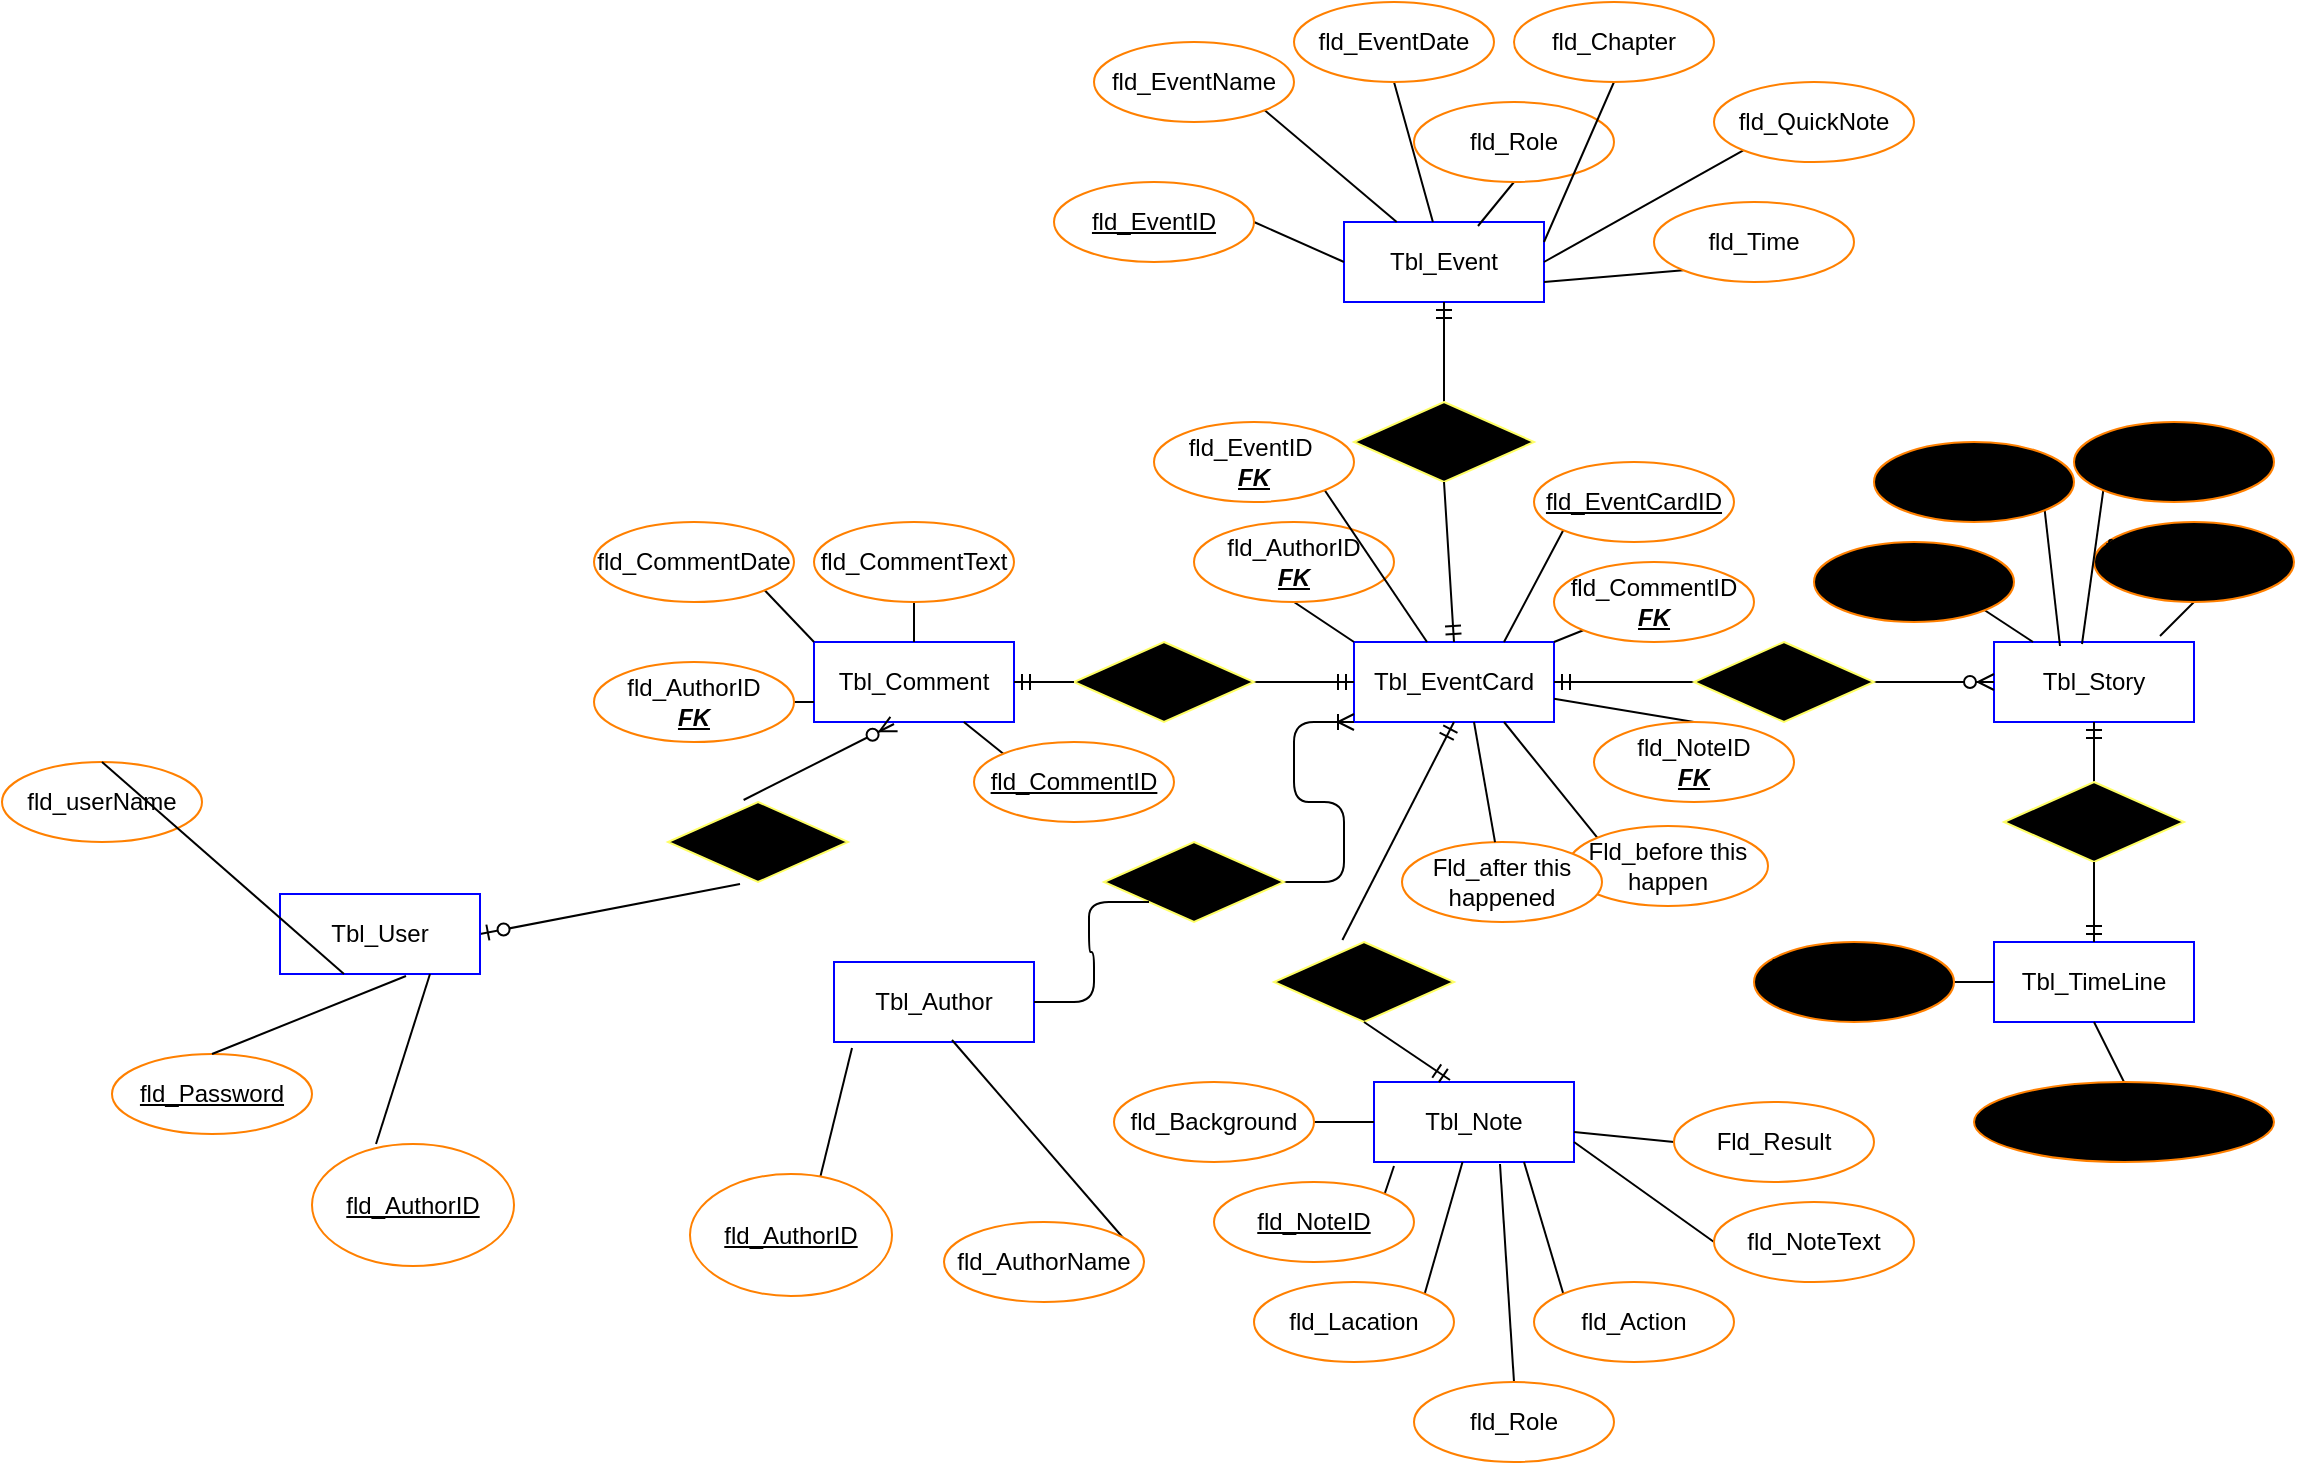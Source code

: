<mxfile version="14.6.6" type="embed"><diagram id="R2lEEEUBdFMjLlhIrx00" name="Page-1"><mxGraphModel dx="1930" dy="614" grid="0" gridSize="10" guides="1" tooltips="1" connect="1" arrows="1" fold="1" page="0" pageScale="1" pageWidth="850" pageHeight="1100" math="0" shadow="0" extFonts="Permanent Marker^https://fonts.googleapis.com/css?family=Permanent+Marker"><root><mxCell id="0"/><mxCell id="1" parent="0"/><mxCell id="tuVhFSCb5TEmY5IGxSXc-1" value="Tbl_Author" style="rounded=0;whiteSpace=wrap;html=1;strokeColor=#0000FF;" parent="1" vertex="1"><mxGeometry x="120" y="480" width="100" height="40" as="geometry"/></mxCell><mxCell id="tuVhFSCb5TEmY5IGxSXc-2" value="Tbl_Comment" style="rounded=0;whiteSpace=wrap;html=1;strokeColor=#0000FF;" parent="1" vertex="1"><mxGeometry x="110" y="320" width="100" height="40" as="geometry"/></mxCell><mxCell id="tuVhFSCb5TEmY5IGxSXc-3" value="Tbl_Event" style="rounded=0;whiteSpace=wrap;html=1;strokeColor=#0000FF;" parent="1" vertex="1"><mxGeometry x="375" y="110" width="100" height="40" as="geometry"/></mxCell><mxCell id="tuVhFSCb5TEmY5IGxSXc-4" value="Tbl_Note" style="rounded=0;whiteSpace=wrap;html=1;strokeColor=#0000FF;" parent="1" vertex="1"><mxGeometry x="390" y="540" width="100" height="40" as="geometry"/></mxCell><mxCell id="tuVhFSCb5TEmY5IGxSXc-5" value="Tbl_Story" style="rounded=0;whiteSpace=wrap;html=1;strokeColor=#0000FF;" parent="1" vertex="1"><mxGeometry x="700" y="320" width="100" height="40" as="geometry"/></mxCell><mxCell id="tuVhFSCb5TEmY5IGxSXc-6" value="Tbl_TimeLine" style="rounded=0;whiteSpace=wrap;html=1;strokeColor=#0000FF;" parent="1" vertex="1"><mxGeometry x="700" y="470" width="100" height="40" as="geometry"/></mxCell><mxCell id="tuVhFSCb5TEmY5IGxSXc-8" value="Tbl_EventCard" style="rounded=0;whiteSpace=wrap;html=1;strokeColor=#0000FF;" parent="1" vertex="1"><mxGeometry x="380" y="320" width="100" height="40" as="geometry"/></mxCell><mxCell id="Mugt63T2RusStyIzecl9-36" style="edgeStyle=none;rounded=0;orthogonalLoop=1;jettySize=auto;html=1;exitX=0.5;exitY=1;exitDx=0;exitDy=0;entryX=0;entryY=0;entryDx=0;entryDy=0;endArrow=none;endFill=0;" parent="1" source="Mugt63T2RusStyIzecl9-4" target="tuVhFSCb5TEmY5IGxSXc-8" edge="1"><mxGeometry relative="1" as="geometry"/></mxCell><mxCell id="Mugt63T2RusStyIzecl9-4" value="fld_AuthorID&lt;br&gt;&lt;b&gt;&lt;i&gt;&lt;u&gt;FK&lt;/u&gt;&lt;/i&gt;&lt;/b&gt;" style="ellipse;whiteSpace=wrap;html=1;align=center;strokeColor=#FF8000;" parent="1" vertex="1"><mxGeometry x="300" y="260" width="100" height="40" as="geometry"/></mxCell><mxCell id="Mugt63T2RusStyIzecl9-73" style="edgeStyle=none;rounded=0;orthogonalLoop=1;jettySize=auto;html=1;exitX=0.5;exitY=1;exitDx=0;exitDy=0;entryX=0.67;entryY=0.05;entryDx=0;entryDy=0;entryPerimeter=0;endArrow=none;endFill=0;" parent="1" source="Mugt63T2RusStyIzecl9-5" target="tuVhFSCb5TEmY5IGxSXc-3" edge="1"><mxGeometry relative="1" as="geometry"/></mxCell><mxCell id="Mugt63T2RusStyIzecl9-5" value="fld_Role" style="ellipse;whiteSpace=wrap;html=1;align=center;strokeColor=#FF8000;" parent="1" vertex="1"><mxGeometry x="410" y="50" width="100" height="40" as="geometry"/></mxCell><mxCell id="Mugt63T2RusStyIzecl9-76" style="edgeStyle=none;rounded=0;orthogonalLoop=1;jettySize=auto;html=1;exitX=0;exitY=1;exitDx=0;exitDy=0;entryX=1;entryY=0.75;entryDx=0;entryDy=0;endArrow=none;endFill=0;" parent="1" source="Mugt63T2RusStyIzecl9-6" target="tuVhFSCb5TEmY5IGxSXc-3" edge="1"><mxGeometry relative="1" as="geometry"/></mxCell><mxCell id="Mugt63T2RusStyIzecl9-6" value="fld_Time" style="ellipse;whiteSpace=wrap;html=1;align=center;strokeColor=#FF8000;" parent="1" vertex="1"><mxGeometry x="530" y="100" width="100" height="40" as="geometry"/></mxCell><mxCell id="Mugt63T2RusStyIzecl9-74" style="edgeStyle=none;rounded=0;orthogonalLoop=1;jettySize=auto;html=1;exitX=0.5;exitY=1;exitDx=0;exitDy=0;entryX=1;entryY=0.25;entryDx=0;entryDy=0;endArrow=none;endFill=0;" parent="1" source="Mugt63T2RusStyIzecl9-7" target="tuVhFSCb5TEmY5IGxSXc-3" edge="1"><mxGeometry relative="1" as="geometry"/></mxCell><mxCell id="Mugt63T2RusStyIzecl9-7" value="fld_Chapter" style="ellipse;whiteSpace=wrap;html=1;align=center;strokeColor=#FF8000;" parent="1" vertex="1"><mxGeometry x="460" width="100" height="40" as="geometry"/></mxCell><mxCell id="Mugt63T2RusStyIzecl9-72" style="edgeStyle=none;rounded=0;orthogonalLoop=1;jettySize=auto;html=1;exitX=0.5;exitY=1;exitDx=0;exitDy=0;endArrow=none;endFill=0;" parent="1" source="Mugt63T2RusStyIzecl9-8" target="tuVhFSCb5TEmY5IGxSXc-3" edge="1"><mxGeometry relative="1" as="geometry"/></mxCell><mxCell id="Mugt63T2RusStyIzecl9-8" value="fld_EventDate" style="ellipse;whiteSpace=wrap;html=1;align=center;strokeColor=#FF8000;" parent="1" vertex="1"><mxGeometry x="350" width="100" height="40" as="geometry"/></mxCell><mxCell id="Mugt63T2RusStyIzecl9-71" style="edgeStyle=none;rounded=0;orthogonalLoop=1;jettySize=auto;html=1;exitX=1;exitY=1;exitDx=0;exitDy=0;endArrow=none;endFill=0;" parent="1" source="Mugt63T2RusStyIzecl9-9" target="tuVhFSCb5TEmY5IGxSXc-3" edge="1"><mxGeometry relative="1" as="geometry"/></mxCell><mxCell id="Mugt63T2RusStyIzecl9-9" value="fld_EventName" style="ellipse;whiteSpace=wrap;html=1;align=center;strokeColor=#FF8000;" parent="1" vertex="1"><mxGeometry x="250" y="20" width="100" height="40" as="geometry"/></mxCell><mxCell id="Mugt63T2RusStyIzecl9-39" style="edgeStyle=none;rounded=0;orthogonalLoop=1;jettySize=auto;html=1;exitX=1;exitY=1;exitDx=0;exitDy=0;endArrow=none;endFill=0;" parent="1" source="Mugt63T2RusStyIzecl9-10" target="tuVhFSCb5TEmY5IGxSXc-8" edge="1"><mxGeometry relative="1" as="geometry"/></mxCell><mxCell id="Mugt63T2RusStyIzecl9-10" value="fld_EventID&amp;nbsp;&lt;br&gt;&lt;b&gt;&lt;i&gt;&lt;u&gt;FK&lt;/u&gt;&lt;/i&gt;&lt;/b&gt;" style="ellipse;whiteSpace=wrap;html=1;align=center;strokeColor=#FF8000;" parent="1" vertex="1"><mxGeometry x="280" y="210" width="100" height="40" as="geometry"/></mxCell><mxCell id="Mugt63T2RusStyIzecl9-70" style="edgeStyle=none;rounded=0;orthogonalLoop=1;jettySize=auto;html=1;exitX=1;exitY=0.5;exitDx=0;exitDy=0;entryX=0;entryY=0.5;entryDx=0;entryDy=0;endArrow=none;endFill=0;" parent="1" source="Mugt63T2RusStyIzecl9-11" target="tuVhFSCb5TEmY5IGxSXc-3" edge="1"><mxGeometry relative="1" as="geometry"/></mxCell><mxCell id="Mugt63T2RusStyIzecl9-11" value="&lt;u&gt;fld_EventID&lt;/u&gt;" style="ellipse;whiteSpace=wrap;html=1;align=center;strokeColor=#FF8000;" parent="1" vertex="1"><mxGeometry x="230" y="90" width="100" height="40" as="geometry"/></mxCell><mxCell id="Mugt63T2RusStyIzecl9-75" style="edgeStyle=none;rounded=0;orthogonalLoop=1;jettySize=auto;html=1;exitX=0;exitY=1;exitDx=0;exitDy=0;entryX=1;entryY=0.5;entryDx=0;entryDy=0;endArrow=none;endFill=0;" parent="1" source="Mugt63T2RusStyIzecl9-12" target="tuVhFSCb5TEmY5IGxSXc-3" edge="1"><mxGeometry relative="1" as="geometry"/></mxCell><mxCell id="Mugt63T2RusStyIzecl9-12" value="fld_QuickNote" style="ellipse;whiteSpace=wrap;html=1;align=center;strokeColor=#FF8000;" parent="1" vertex="1"><mxGeometry x="560" y="40" width="100" height="40" as="geometry"/></mxCell><mxCell id="Mugt63T2RusStyIzecl9-37" style="edgeStyle=none;rounded=0;orthogonalLoop=1;jettySize=auto;html=1;exitX=0;exitY=1;exitDx=0;exitDy=0;entryX=1;entryY=0;entryDx=0;entryDy=0;endArrow=none;endFill=0;" parent="1" source="Mugt63T2RusStyIzecl9-15" target="tuVhFSCb5TEmY5IGxSXc-8" edge="1"><mxGeometry relative="1" as="geometry"/></mxCell><mxCell id="Mugt63T2RusStyIzecl9-15" value="fld_CommentID &lt;u&gt;&lt;i&gt;&lt;b&gt;FK&lt;/b&gt;&lt;/i&gt;&lt;/u&gt;" style="ellipse;whiteSpace=wrap;html=1;align=center;strokeColor=#FF8000;" parent="1" vertex="1"><mxGeometry x="480" y="280" width="100" height="40" as="geometry"/></mxCell><mxCell id="Mugt63T2RusStyIzecl9-40" style="edgeStyle=none;rounded=0;orthogonalLoop=1;jettySize=auto;html=1;exitX=0.5;exitY=0;exitDx=0;exitDy=0;endArrow=none;endFill=0;" parent="1" source="Mugt63T2RusStyIzecl9-16" target="tuVhFSCb5TEmY5IGxSXc-8" edge="1"><mxGeometry relative="1" as="geometry"/></mxCell><mxCell id="Mugt63T2RusStyIzecl9-16" value="fld_NoteID&lt;br&gt;&lt;b&gt;&lt;i&gt;&lt;u&gt;FK&lt;/u&gt;&lt;/i&gt;&lt;/b&gt;" style="ellipse;whiteSpace=wrap;html=1;align=center;strokeColor=#FF8000;" parent="1" vertex="1"><mxGeometry x="500" y="360" width="100" height="40" as="geometry"/></mxCell><mxCell id="Mugt63T2RusStyIzecl9-20" value="" style="fontSize=12;html=1;endArrow=ERmandOne;startArrow=none;exitX=0.5;exitY=0;exitDx=0;exitDy=0;entryX=0.5;entryY=1;entryDx=0;entryDy=0;" parent="1" source="Mugt63T2RusStyIzecl9-97" target="tuVhFSCb5TEmY5IGxSXc-3" edge="1"><mxGeometry width="100" height="100" relative="1" as="geometry"><mxPoint x="275" y="230" as="sourcePoint"/><mxPoint x="375" y="130" as="targetPoint"/></mxGeometry></mxCell><mxCell id="Mugt63T2RusStyIzecl9-41" style="edgeStyle=none;rounded=0;orthogonalLoop=1;jettySize=auto;html=1;exitX=1;exitY=1;exitDx=0;exitDy=0;entryX=0;entryY=0;entryDx=0;entryDy=0;endArrow=none;endFill=0;" parent="1" source="Mugt63T2RusStyIzecl9-21" target="tuVhFSCb5TEmY5IGxSXc-2" edge="1"><mxGeometry relative="1" as="geometry"/></mxCell><mxCell id="Mugt63T2RusStyIzecl9-21" value="fld_CommentDate" style="ellipse;whiteSpace=wrap;html=1;align=center;strokeColor=#FF8000;" parent="1" vertex="1"><mxGeometry y="260" width="100" height="40" as="geometry"/></mxCell><mxCell id="Mugt63T2RusStyIzecl9-42" style="edgeStyle=none;rounded=0;orthogonalLoop=1;jettySize=auto;html=1;exitX=0.5;exitY=1;exitDx=0;exitDy=0;entryX=0.5;entryY=0;entryDx=0;entryDy=0;endArrow=none;endFill=0;" parent="1" source="Mugt63T2RusStyIzecl9-22" target="tuVhFSCb5TEmY5IGxSXc-2" edge="1"><mxGeometry relative="1" as="geometry"/></mxCell><mxCell id="Mugt63T2RusStyIzecl9-22" value="fld_CommentText" style="ellipse;whiteSpace=wrap;html=1;align=center;strokeColor=#FF8000;" parent="1" vertex="1"><mxGeometry x="110" y="260" width="100" height="40" as="geometry"/></mxCell><mxCell id="Mugt63T2RusStyIzecl9-43" style="edgeStyle=none;rounded=0;orthogonalLoop=1;jettySize=auto;html=1;exitX=1;exitY=0.5;exitDx=0;exitDy=0;entryX=0;entryY=0.75;entryDx=0;entryDy=0;endArrow=none;endFill=0;" parent="1" source="Mugt63T2RusStyIzecl9-23" target="tuVhFSCb5TEmY5IGxSXc-2" edge="1"><mxGeometry relative="1" as="geometry"/></mxCell><mxCell id="Mugt63T2RusStyIzecl9-23" value="fld_AuthorID&lt;br&gt;&lt;b&gt;&lt;i&gt;&lt;u&gt;FK&lt;/u&gt;&lt;/i&gt;&lt;/b&gt;" style="ellipse;whiteSpace=wrap;html=1;align=center;strokeColor=#FF8000;" parent="1" vertex="1"><mxGeometry y="330" width="100" height="40" as="geometry"/></mxCell><mxCell id="Mugt63T2RusStyIzecl9-52" style="edgeStyle=none;rounded=0;orthogonalLoop=1;jettySize=auto;html=1;exitX=0;exitY=0.5;exitDx=0;exitDy=0;entryX=1;entryY=0.75;entryDx=0;entryDy=0;endArrow=none;endFill=0;" parent="1" source="Mugt63T2RusStyIzecl9-24" target="tuVhFSCb5TEmY5IGxSXc-4" edge="1"><mxGeometry relative="1" as="geometry"/></mxCell><mxCell id="Mugt63T2RusStyIzecl9-24" value="fld_NoteText" style="ellipse;whiteSpace=wrap;html=1;align=center;strokeColor=#FF8000;" parent="1" vertex="1"><mxGeometry x="560" y="600" width="100" height="40" as="geometry"/></mxCell><mxCell id="Mugt63T2RusStyIzecl9-48" style="edgeStyle=none;rounded=0;orthogonalLoop=1;jettySize=auto;html=1;exitX=1;exitY=0;exitDx=0;exitDy=0;entryX=0.1;entryY=1.05;entryDx=0;entryDy=0;entryPerimeter=0;endArrow=none;endFill=0;" parent="1" source="Mugt63T2RusStyIzecl9-25" target="tuVhFSCb5TEmY5IGxSXc-4" edge="1"><mxGeometry relative="1" as="geometry"/></mxCell><mxCell id="Mugt63T2RusStyIzecl9-25" value="&lt;u&gt;fld_NoteID&lt;/u&gt;" style="ellipse;whiteSpace=wrap;html=1;align=center;strokeColor=#FF8000;" parent="1" vertex="1"><mxGeometry x="310" y="590" width="100" height="40" as="geometry"/></mxCell><mxCell id="Mugt63T2RusStyIzecl9-45" style="edgeStyle=none;rounded=0;orthogonalLoop=1;jettySize=auto;html=1;exitX=1;exitY=0.5;exitDx=0;exitDy=0;entryX=0.59;entryY=0.975;entryDx=0;entryDy=0;endArrow=none;endFill=0;entryPerimeter=0;" parent="1" source="Mugt63T2RusStyIzecl9-26" target="tuVhFSCb5TEmY5IGxSXc-1" edge="1"><mxGeometry relative="1" as="geometry"/></mxCell><mxCell id="Mugt63T2RusStyIzecl9-26" value="fld_AuthorName" style="ellipse;whiteSpace=wrap;html=1;align=center;strokeColor=#FF8000;" parent="1" vertex="1"><mxGeometry x="175" y="610" width="100" height="40" as="geometry"/></mxCell><mxCell id="Mugt63T2RusStyIzecl9-46" style="edgeStyle=none;rounded=0;orthogonalLoop=1;jettySize=auto;html=1;exitX=1;exitY=0.5;exitDx=0;exitDy=0;entryX=0.09;entryY=1.075;entryDx=0;entryDy=0;entryPerimeter=0;endArrow=none;endFill=0;" parent="1" source="Mugt63T2RusStyIzecl9-27" target="tuVhFSCb5TEmY5IGxSXc-1" edge="1"><mxGeometry relative="1" as="geometry"/></mxCell><mxCell id="Mugt63T2RusStyIzecl9-27" value="&lt;u&gt;fld_AuthorID&lt;/u&gt;" style="ellipse;whiteSpace=wrap;html=1;align=center;strokeColor=#FF8000;direction=south;" parent="1" vertex="1"><mxGeometry x="48" y="586" width="101" height="61" as="geometry"/></mxCell><mxCell id="Mugt63T2RusStyIzecl9-44" style="edgeStyle=none;rounded=0;orthogonalLoop=1;jettySize=auto;html=1;exitX=0;exitY=0;exitDx=0;exitDy=0;endArrow=none;endFill=0;" parent="1" source="Mugt63T2RusStyIzecl9-28" target="tuVhFSCb5TEmY5IGxSXc-2" edge="1"><mxGeometry relative="1" as="geometry"/></mxCell><mxCell id="Mugt63T2RusStyIzecl9-28" value="&lt;u&gt;fld_CommentID&lt;/u&gt;" style="ellipse;whiteSpace=wrap;html=1;align=center;strokeColor=#FF8000;" parent="1" vertex="1"><mxGeometry x="190" y="370" width="100" height="40" as="geometry"/></mxCell><mxCell id="Mugt63T2RusStyIzecl9-38" style="edgeStyle=none;rounded=0;orthogonalLoop=1;jettySize=auto;html=1;exitX=0;exitY=1;exitDx=0;exitDy=0;entryX=0.75;entryY=0;entryDx=0;entryDy=0;endArrow=none;endFill=0;" parent="1" source="Mugt63T2RusStyIzecl9-29" target="tuVhFSCb5TEmY5IGxSXc-8" edge="1"><mxGeometry relative="1" as="geometry"/></mxCell><mxCell id="Mugt63T2RusStyIzecl9-29" value="&lt;u&gt;fld_EventCardID&lt;/u&gt;" style="ellipse;whiteSpace=wrap;html=1;align=center;strokeColor=#FF8000;" parent="1" vertex="1"><mxGeometry x="470" y="230" width="100" height="40" as="geometry"/></mxCell><mxCell id="Mugt63T2RusStyIzecl9-47" style="edgeStyle=none;rounded=0;orthogonalLoop=1;jettySize=auto;html=1;exitX=1;exitY=0.5;exitDx=0;exitDy=0;entryX=0;entryY=0.5;entryDx=0;entryDy=0;endArrow=none;endFill=0;" parent="1" source="Mugt63T2RusStyIzecl9-30" target="tuVhFSCb5TEmY5IGxSXc-4" edge="1"><mxGeometry relative="1" as="geometry"/></mxCell><mxCell id="Mugt63T2RusStyIzecl9-30" value="fld_Background" style="ellipse;whiteSpace=wrap;html=1;align=center;strokeColor=#FF8000;" parent="1" vertex="1"><mxGeometry x="260" y="540" width="100" height="40" as="geometry"/></mxCell><mxCell id="Mugt63T2RusStyIzecl9-56" style="edgeStyle=none;rounded=0;orthogonalLoop=1;jettySize=auto;html=1;exitX=0;exitY=0;exitDx=0;exitDy=0;entryX=0.75;entryY=1;entryDx=0;entryDy=0;endArrow=none;endFill=0;" parent="1" source="Mugt63T2RusStyIzecl9-31" target="tuVhFSCb5TEmY5IGxSXc-8" edge="1"><mxGeometry relative="1" as="geometry"/></mxCell><mxCell id="Mugt63T2RusStyIzecl9-31" value="Fld_before this happen" style="ellipse;whiteSpace=wrap;html=1;align=center;strokeColor=#FF8000;" parent="1" vertex="1"><mxGeometry x="487" y="412" width="100" height="40" as="geometry"/></mxCell><mxCell id="Mugt63T2RusStyIzecl9-50" style="edgeStyle=none;rounded=0;orthogonalLoop=1;jettySize=auto;html=1;exitX=0.5;exitY=0;exitDx=0;exitDy=0;entryX=0.63;entryY=1.025;entryDx=0;entryDy=0;entryPerimeter=0;endArrow=none;endFill=0;" parent="1" source="Mugt63T2RusStyIzecl9-32" target="tuVhFSCb5TEmY5IGxSXc-4" edge="1"><mxGeometry relative="1" as="geometry"/></mxCell><mxCell id="Mugt63T2RusStyIzecl9-32" value="fld_Role" style="ellipse;whiteSpace=wrap;html=1;align=center;strokeColor=#FF8000;" parent="1" vertex="1"><mxGeometry x="410" y="690" width="100" height="40" as="geometry"/></mxCell><mxCell id="Mugt63T2RusStyIzecl9-53" style="edgeStyle=none;rounded=0;orthogonalLoop=1;jettySize=auto;html=1;exitX=0;exitY=0.5;exitDx=0;exitDy=0;endArrow=none;endFill=0;" parent="1" source="Mugt63T2RusStyIzecl9-33" target="tuVhFSCb5TEmY5IGxSXc-4" edge="1"><mxGeometry relative="1" as="geometry"/></mxCell><mxCell id="Mugt63T2RusStyIzecl9-33" value="Fld_Result" style="ellipse;whiteSpace=wrap;html=1;align=center;strokeColor=#FF8000;" parent="1" vertex="1"><mxGeometry x="540" y="550" width="100" height="40" as="geometry"/></mxCell><mxCell id="Mugt63T2RusStyIzecl9-51" style="edgeStyle=none;rounded=0;orthogonalLoop=1;jettySize=auto;html=1;exitX=0;exitY=0;exitDx=0;exitDy=0;entryX=0.75;entryY=1;entryDx=0;entryDy=0;endArrow=none;endFill=0;" parent="1" source="Mugt63T2RusStyIzecl9-34" target="tuVhFSCb5TEmY5IGxSXc-4" edge="1"><mxGeometry relative="1" as="geometry"/></mxCell><mxCell id="Mugt63T2RusStyIzecl9-34" value="fld_Action" style="ellipse;whiteSpace=wrap;html=1;align=center;strokeColor=#FF8000;" parent="1" vertex="1"><mxGeometry x="470" y="640" width="100" height="40" as="geometry"/></mxCell><mxCell id="Mugt63T2RusStyIzecl9-49" style="edgeStyle=none;rounded=0;orthogonalLoop=1;jettySize=auto;html=1;exitX=1;exitY=0;exitDx=0;exitDy=0;endArrow=none;endFill=0;" parent="1" source="Mugt63T2RusStyIzecl9-35" target="tuVhFSCb5TEmY5IGxSXc-4" edge="1"><mxGeometry relative="1" as="geometry"/></mxCell><mxCell id="Mugt63T2RusStyIzecl9-35" value="fld_Lacation" style="ellipse;whiteSpace=wrap;html=1;align=center;strokeColor=#FF8000;" parent="1" vertex="1"><mxGeometry x="330" y="640" width="100" height="40" as="geometry"/></mxCell><mxCell id="Mugt63T2RusStyIzecl9-64" style="edgeStyle=none;rounded=0;orthogonalLoop=1;jettySize=auto;html=1;exitX=0.5;exitY=0;exitDx=0;exitDy=0;entryX=0.5;entryY=1;entryDx=0;entryDy=0;endArrow=none;endFill=0;" parent="1" source="Mugt63T2RusStyIzecl9-58" target="tuVhFSCb5TEmY5IGxSXc-6" edge="1"><mxGeometry relative="1" as="geometry"/></mxCell><mxCell id="Mugt63T2RusStyIzecl9-58" value="&lt;u&gt;fld_EventsChronologically&lt;/u&gt;" style="ellipse;whiteSpace=wrap;html=1;align=center;strokeColor=#FF8000;fillColor=#000000;" parent="1" vertex="1"><mxGeometry x="690" y="540" width="150" height="40" as="geometry"/></mxCell><mxCell id="Mugt63T2RusStyIzecl9-65" style="edgeStyle=none;rounded=0;orthogonalLoop=1;jettySize=auto;html=1;exitX=1;exitY=0.5;exitDx=0;exitDy=0;entryX=0;entryY=0.5;entryDx=0;entryDy=0;endArrow=none;endFill=0;" parent="1" source="Mugt63T2RusStyIzecl9-59" target="tuVhFSCb5TEmY5IGxSXc-6" edge="1"><mxGeometry relative="1" as="geometry"/></mxCell><mxCell id="Mugt63T2RusStyIzecl9-59" value="Fld_StoryName&lt;br&gt;&lt;b&gt;&lt;i&gt;&lt;u&gt;FK&lt;/u&gt;&lt;/i&gt;&lt;/b&gt;" style="ellipse;whiteSpace=wrap;html=1;align=center;strokeColor=#FF8000;fillColor=#000000;" parent="1" vertex="1"><mxGeometry x="580" y="470" width="100" height="40" as="geometry"/></mxCell><mxCell id="Mugt63T2RusStyIzecl9-69" style="edgeStyle=none;rounded=0;orthogonalLoop=1;jettySize=auto;html=1;exitX=0.5;exitY=1;exitDx=0;exitDy=0;entryX=0.83;entryY=-0.075;entryDx=0;entryDy=0;entryPerimeter=0;endArrow=none;endFill=0;" parent="1" source="Mugt63T2RusStyIzecl9-60" target="tuVhFSCb5TEmY5IGxSXc-5" edge="1"><mxGeometry relative="1" as="geometry"/></mxCell><mxCell id="Mugt63T2RusStyIzecl9-60" value="fld_EventCardID&lt;br&gt;&lt;b&gt;&lt;i&gt;&lt;u&gt;FK&lt;/u&gt;&lt;/i&gt;&lt;/b&gt;" style="ellipse;whiteSpace=wrap;html=1;align=center;strokeColor=#FF8000;fillColor=#000000;" parent="1" vertex="1"><mxGeometry x="750" y="260" width="100" height="40" as="geometry"/></mxCell><mxCell id="Mugt63T2RusStyIzecl9-67" style="edgeStyle=none;rounded=0;orthogonalLoop=1;jettySize=auto;html=1;exitX=1;exitY=1;exitDx=0;exitDy=0;entryX=0.33;entryY=0.05;entryDx=0;entryDy=0;entryPerimeter=0;endArrow=none;endFill=0;" parent="1" source="Mugt63T2RusStyIzecl9-61" target="tuVhFSCb5TEmY5IGxSXc-5" edge="1"><mxGeometry relative="1" as="geometry"/></mxCell><mxCell id="Mugt63T2RusStyIzecl9-61" value="fld_Chapter" style="ellipse;whiteSpace=wrap;html=1;align=center;strokeColor=#FF8000;fillColor=#000000;" parent="1" vertex="1"><mxGeometry x="640" y="220" width="100" height="40" as="geometry"/></mxCell><mxCell id="Mugt63T2RusStyIzecl9-68" style="edgeStyle=none;rounded=0;orthogonalLoop=1;jettySize=auto;html=1;exitX=0;exitY=1;exitDx=0;exitDy=0;entryX=0.44;entryY=0.025;entryDx=0;entryDy=0;entryPerimeter=0;endArrow=none;endFill=0;" parent="1" source="Mugt63T2RusStyIzecl9-62" target="tuVhFSCb5TEmY5IGxSXc-5" edge="1"><mxGeometry relative="1" as="geometry"/></mxCell><mxCell id="Mugt63T2RusStyIzecl9-62" value="fld_Direction" style="ellipse;whiteSpace=wrap;html=1;align=center;strokeColor=#FF8000;fillColor=#000000;" parent="1" vertex="1"><mxGeometry x="740" y="210" width="100" height="40" as="geometry"/></mxCell><mxCell id="Mugt63T2RusStyIzecl9-66" style="edgeStyle=none;rounded=0;orthogonalLoop=1;jettySize=auto;html=1;exitX=1;exitY=1;exitDx=0;exitDy=0;endArrow=none;endFill=0;" parent="1" source="Mugt63T2RusStyIzecl9-63" target="tuVhFSCb5TEmY5IGxSXc-5" edge="1"><mxGeometry relative="1" as="geometry"/></mxCell><mxCell id="Mugt63T2RusStyIzecl9-63" value="&lt;u&gt;fld_StoryName&lt;/u&gt;" style="ellipse;whiteSpace=wrap;html=1;align=center;strokeColor=#FF8000;fillColor=#000000;" parent="1" vertex="1"><mxGeometry x="610" y="270" width="100" height="40" as="geometry"/></mxCell><mxCell id="Mugt63T2RusStyIzecl9-77" value="" style="edgeStyle=entityRelationEdgeStyle;fontSize=12;html=1;endArrow=ERmandOne;startArrow=none;exitX=1;exitY=0.5;exitDx=0;exitDy=0;entryX=0;entryY=0.5;entryDx=0;entryDy=0;" parent="1" source="Mugt63T2RusStyIzecl9-90" target="tuVhFSCb5TEmY5IGxSXc-8" edge="1"><mxGeometry width="100" height="100" relative="1" as="geometry"><mxPoint x="370" y="400" as="sourcePoint"/><mxPoint x="470" y="300" as="targetPoint"/></mxGeometry></mxCell><mxCell id="Mugt63T2RusStyIzecl9-78" value="" style="edgeStyle=entityRelationEdgeStyle;fontSize=12;html=1;endArrow=ERoneToMany;entryX=0;entryY=1;entryDx=0;entryDy=0;startArrow=none;" parent="1" source="Mugt63T2RusStyIzecl9-86" target="tuVhFSCb5TEmY5IGxSXc-8" edge="1"><mxGeometry width="100" height="100" relative="1" as="geometry"><mxPoint x="370" y="400" as="sourcePoint"/><mxPoint x="470" y="300" as="targetPoint"/></mxGeometry></mxCell><mxCell id="Mugt63T2RusStyIzecl9-81" value="" style="fontSize=12;html=1;endArrow=ERmandOne;startArrow=none;exitX=0.38;exitY=-0.025;exitDx=0;exitDy=0;exitPerimeter=0;entryX=0.5;entryY=1;entryDx=0;entryDy=0;" parent="1" source="Mugt63T2RusStyIzecl9-95" target="tuVhFSCb5TEmY5IGxSXc-8" edge="1"><mxGeometry width="100" height="100" relative="1" as="geometry"><mxPoint x="370" y="400" as="sourcePoint"/><mxPoint x="470" y="300" as="targetPoint"/></mxGeometry></mxCell><mxCell id="Mugt63T2RusStyIzecl9-82" value="" style="edgeStyle=entityRelationEdgeStyle;fontSize=12;html=1;endArrow=ERzeroToMany;startArrow=ERmandOne;entryX=0;entryY=0.5;entryDx=0;entryDy=0;exitX=1;exitY=0.5;exitDx=0;exitDy=0;" parent="1" source="tuVhFSCb5TEmY5IGxSXc-8" target="tuVhFSCb5TEmY5IGxSXc-5" edge="1"><mxGeometry width="100" height="100" relative="1" as="geometry"><mxPoint x="370" y="400" as="sourcePoint"/><mxPoint x="470" y="300" as="targetPoint"/></mxGeometry></mxCell><mxCell id="Mugt63T2RusStyIzecl9-84" value="" style="fontSize=12;html=1;endArrow=ERmandOne;startArrow=none;entryX=0.5;entryY=1;entryDx=0;entryDy=0;exitX=0.5;exitY=0;exitDx=0;exitDy=0;" parent="1" source="Mugt63T2RusStyIzecl9-93" target="tuVhFSCb5TEmY5IGxSXc-5" edge="1"><mxGeometry width="100" height="100" relative="1" as="geometry"><mxPoint x="750" y="450" as="sourcePoint"/><mxPoint x="740" y="390" as="targetPoint"/></mxGeometry></mxCell><mxCell id="Mugt63T2RusStyIzecl9-85" value="" style="fontSize=12;html=1;endArrow=ERzeroToMany;startArrow=none;exitX=0.42;exitY=-0.025;exitDx=0;exitDy=0;exitPerimeter=0;entryX=0.4;entryY=1.025;entryDx=0;entryDy=0;entryPerimeter=0;" parent="1" source="Mugt63T2RusStyIzecl9-88" target="tuVhFSCb5TEmY5IGxSXc-2" edge="1"><mxGeometry width="100" height="100" relative="1" as="geometry"><mxPoint x="370" y="400" as="sourcePoint"/><mxPoint x="470" y="300" as="targetPoint"/></mxGeometry></mxCell><mxCell id="Mugt63T2RusStyIzecl9-86" value="Write" style="shape=rhombus;perimeter=rhombusPerimeter;whiteSpace=wrap;html=1;align=center;strokeColor=#FFFF66;fillColor=#000000;" parent="1" vertex="1"><mxGeometry x="255" y="420" width="90" height="40" as="geometry"/></mxCell><mxCell id="Mugt63T2RusStyIzecl9-87" value="" style="edgeStyle=entityRelationEdgeStyle;fontSize=12;html=1;endArrow=none;entryX=0;entryY=1;entryDx=0;entryDy=0;" parent="1" source="tuVhFSCb5TEmY5IGxSXc-1" target="Mugt63T2RusStyIzecl9-86" edge="1"><mxGeometry width="100" height="100" relative="1" as="geometry"><mxPoint x="220" y="500" as="sourcePoint"/><mxPoint x="380" y="360" as="targetPoint"/></mxGeometry></mxCell><mxCell id="Mugt63T2RusStyIzecl9-88" value="make" style="shape=rhombus;perimeter=rhombusPerimeter;whiteSpace=wrap;html=1;align=center;strokeColor=#FFFF66;fillColor=#000000;" parent="1" vertex="1"><mxGeometry x="37" y="400" width="90" height="40" as="geometry"/></mxCell><mxCell id="Mugt63T2RusStyIzecl9-89" value="" style="fontSize=12;html=1;endArrow=none;startArrow=ERzeroToOne;exitX=1;exitY=0.5;exitDx=0;exitDy=0;entryX=0.4;entryY=1.025;entryDx=0;entryDy=0;entryPerimeter=0;" parent="1" source="6" target="Mugt63T2RusStyIzecl9-88" edge="1"><mxGeometry width="100" height="100" relative="1" as="geometry"><mxPoint x="162" y="479" as="sourcePoint"/><mxPoint x="150" y="361" as="targetPoint"/></mxGeometry></mxCell><mxCell id="Mugt63T2RusStyIzecl9-90" value="has" style="shape=rhombus;perimeter=rhombusPerimeter;whiteSpace=wrap;html=1;align=center;strokeColor=#FFFF66;fillColor=#000000;" parent="1" vertex="1"><mxGeometry x="240" y="320" width="90" height="40" as="geometry"/></mxCell><mxCell id="Mugt63T2RusStyIzecl9-91" value="" style="edgeStyle=entityRelationEdgeStyle;fontSize=12;html=1;endArrow=none;startArrow=ERmandOne;exitX=1;exitY=0.5;exitDx=0;exitDy=0;entryX=0;entryY=0.5;entryDx=0;entryDy=0;" parent="1" source="tuVhFSCb5TEmY5IGxSXc-2" target="Mugt63T2RusStyIzecl9-90" edge="1"><mxGeometry width="100" height="100" relative="1" as="geometry"><mxPoint x="210" y="340" as="sourcePoint"/><mxPoint x="380" y="340" as="targetPoint"/></mxGeometry></mxCell><mxCell id="Mugt63T2RusStyIzecl9-92" value="constitute" style="shape=rhombus;perimeter=rhombusPerimeter;whiteSpace=wrap;html=1;align=center;strokeColor=#FFFF66;fillColor=#000000;" parent="1" vertex="1"><mxGeometry x="550" y="320" width="90" height="40" as="geometry"/></mxCell><mxCell id="Mugt63T2RusStyIzecl9-93" value="has" style="shape=rhombus;perimeter=rhombusPerimeter;whiteSpace=wrap;html=1;align=center;fillColor=#000000;strokeColor=#FFFF66;" parent="1" vertex="1"><mxGeometry x="705" y="390" width="90" height="40" as="geometry"/></mxCell><mxCell id="Mugt63T2RusStyIzecl9-94" value="" style="fontSize=12;html=1;endArrow=none;startArrow=ERmandOne;entryX=0.5;entryY=1;entryDx=0;entryDy=0;exitX=0.5;exitY=0;exitDx=0;exitDy=0;" parent="1" source="tuVhFSCb5TEmY5IGxSXc-6" target="Mugt63T2RusStyIzecl9-93" edge="1"><mxGeometry width="100" height="100" relative="1" as="geometry"><mxPoint x="750" y="470" as="sourcePoint"/><mxPoint x="750" y="360" as="targetPoint"/></mxGeometry></mxCell><mxCell id="Mugt63T2RusStyIzecl9-95" value="has" style="shape=rhombus;perimeter=rhombusPerimeter;whiteSpace=wrap;html=1;align=center;fillColor=#000000;strokeColor=#FFFF66;" parent="1" vertex="1"><mxGeometry x="340" y="470" width="90" height="40" as="geometry"/></mxCell><mxCell id="Mugt63T2RusStyIzecl9-96" value="" style="fontSize=12;html=1;endArrow=none;startArrow=ERmandOne;exitX=0.38;exitY=-0.025;exitDx=0;exitDy=0;exitPerimeter=0;entryX=0.5;entryY=1;entryDx=0;entryDy=0;" parent="1" source="tuVhFSCb5TEmY5IGxSXc-4" target="Mugt63T2RusStyIzecl9-95" edge="1"><mxGeometry width="100" height="100" relative="1" as="geometry"><mxPoint x="428" y="539" as="sourcePoint"/><mxPoint x="430" y="360" as="targetPoint"/></mxGeometry></mxCell><mxCell id="Mugt63T2RusStyIzecl9-97" value="has" style="shape=rhombus;perimeter=rhombusPerimeter;whiteSpace=wrap;html=1;align=center;strokeColor=#FFFF66;fillColor=#000000;" parent="1" vertex="1"><mxGeometry x="380" y="200" width="90" height="40" as="geometry"/></mxCell><mxCell id="Mugt63T2RusStyIzecl9-98" value="" style="fontSize=12;html=1;endArrow=none;startArrow=ERmandOne;exitX=0.5;exitY=0;exitDx=0;exitDy=0;entryX=0.5;entryY=1;entryDx=0;entryDy=0;" parent="1" source="tuVhFSCb5TEmY5IGxSXc-8" target="Mugt63T2RusStyIzecl9-97" edge="1"><mxGeometry width="100" height="100" relative="1" as="geometry"><mxPoint x="430" y="320" as="sourcePoint"/><mxPoint x="425" y="150" as="targetPoint"/></mxGeometry></mxCell><mxCell id="2" value="&lt;u&gt;fld_Password&lt;br&gt;&lt;/u&gt;" style="ellipse;whiteSpace=wrap;html=1;align=center;strokeColor=#FF8000;" parent="1" vertex="1"><mxGeometry x="-241" y="526" width="100" height="40" as="geometry"/></mxCell><mxCell id="3" style="edgeStyle=none;rounded=0;orthogonalLoop=1;jettySize=auto;html=1;exitX=0.5;exitY=0;exitDx=0;exitDy=0;entryX=0.63;entryY=1.025;entryDx=0;entryDy=0;endArrow=none;endFill=0;entryPerimeter=0;" parent="1" source="2" target="6" edge="1"><mxGeometry relative="1" as="geometry"><mxPoint x="100" y="560" as="sourcePoint"/><mxPoint x="139" y="533" as="targetPoint"/></mxGeometry></mxCell><mxCell id="4" value="Fld_after this happened" style="ellipse;whiteSpace=wrap;html=1;align=center;strokeColor=#FF8000;" vertex="1" parent="1"><mxGeometry x="404" y="420" width="100" height="40" as="geometry"/></mxCell><mxCell id="5" style="edgeStyle=none;rounded=0;orthogonalLoop=1;jettySize=auto;html=1;entryX=0.6;entryY=1;entryDx=0;entryDy=0;endArrow=none;endFill=0;entryPerimeter=0;" edge="1" parent="1" source="4" target="tuVhFSCb5TEmY5IGxSXc-8"><mxGeometry relative="1" as="geometry"><mxPoint x="511.645" y="427.858" as="sourcePoint"/><mxPoint x="465" y="370" as="targetPoint"/></mxGeometry></mxCell><mxCell id="6" value="Tbl_User" style="rounded=0;whiteSpace=wrap;html=1;strokeColor=#0000FF;" vertex="1" parent="1"><mxGeometry x="-157" y="446" width="100" height="40" as="geometry"/></mxCell><mxCell id="7" value="fld_userName" style="ellipse;whiteSpace=wrap;html=1;align=center;strokeColor=#FF8000;" vertex="1" parent="1"><mxGeometry x="-296" y="380" width="100" height="40" as="geometry"/></mxCell><mxCell id="8" style="edgeStyle=none;rounded=0;orthogonalLoop=1;jettySize=auto;html=1;exitX=0.5;exitY=0;exitDx=0;exitDy=0;entryX=0.32;entryY=1;entryDx=0;entryDy=0;endArrow=none;endFill=0;entryPerimeter=0;" edge="1" parent="1" source="7" target="6"><mxGeometry relative="1" as="geometry"><mxPoint x="-111" y="530" as="sourcePoint"/><mxPoint x="-80" y="399" as="targetPoint"/></mxGeometry></mxCell><mxCell id="9" value="&lt;u&gt;fld_AuthorID&lt;/u&gt;" style="ellipse;whiteSpace=wrap;html=1;align=center;strokeColor=#FF8000;direction=south;" vertex="1" parent="1"><mxGeometry x="-141" y="571" width="101" height="61" as="geometry"/></mxCell><mxCell id="10" style="edgeStyle=none;rounded=0;orthogonalLoop=1;jettySize=auto;html=1;exitX=0;exitY=0.683;exitDx=0;exitDy=0;entryX=0.75;entryY=1;entryDx=0;entryDy=0;endArrow=none;endFill=0;exitPerimeter=0;" edge="1" parent="1" source="9" target="6"><mxGeometry relative="1" as="geometry"><mxPoint x="-111" y="530" as="sourcePoint"/><mxPoint x="-80" y="399" as="targetPoint"/></mxGeometry></mxCell></root></mxGraphModel></diagram></mxfile>